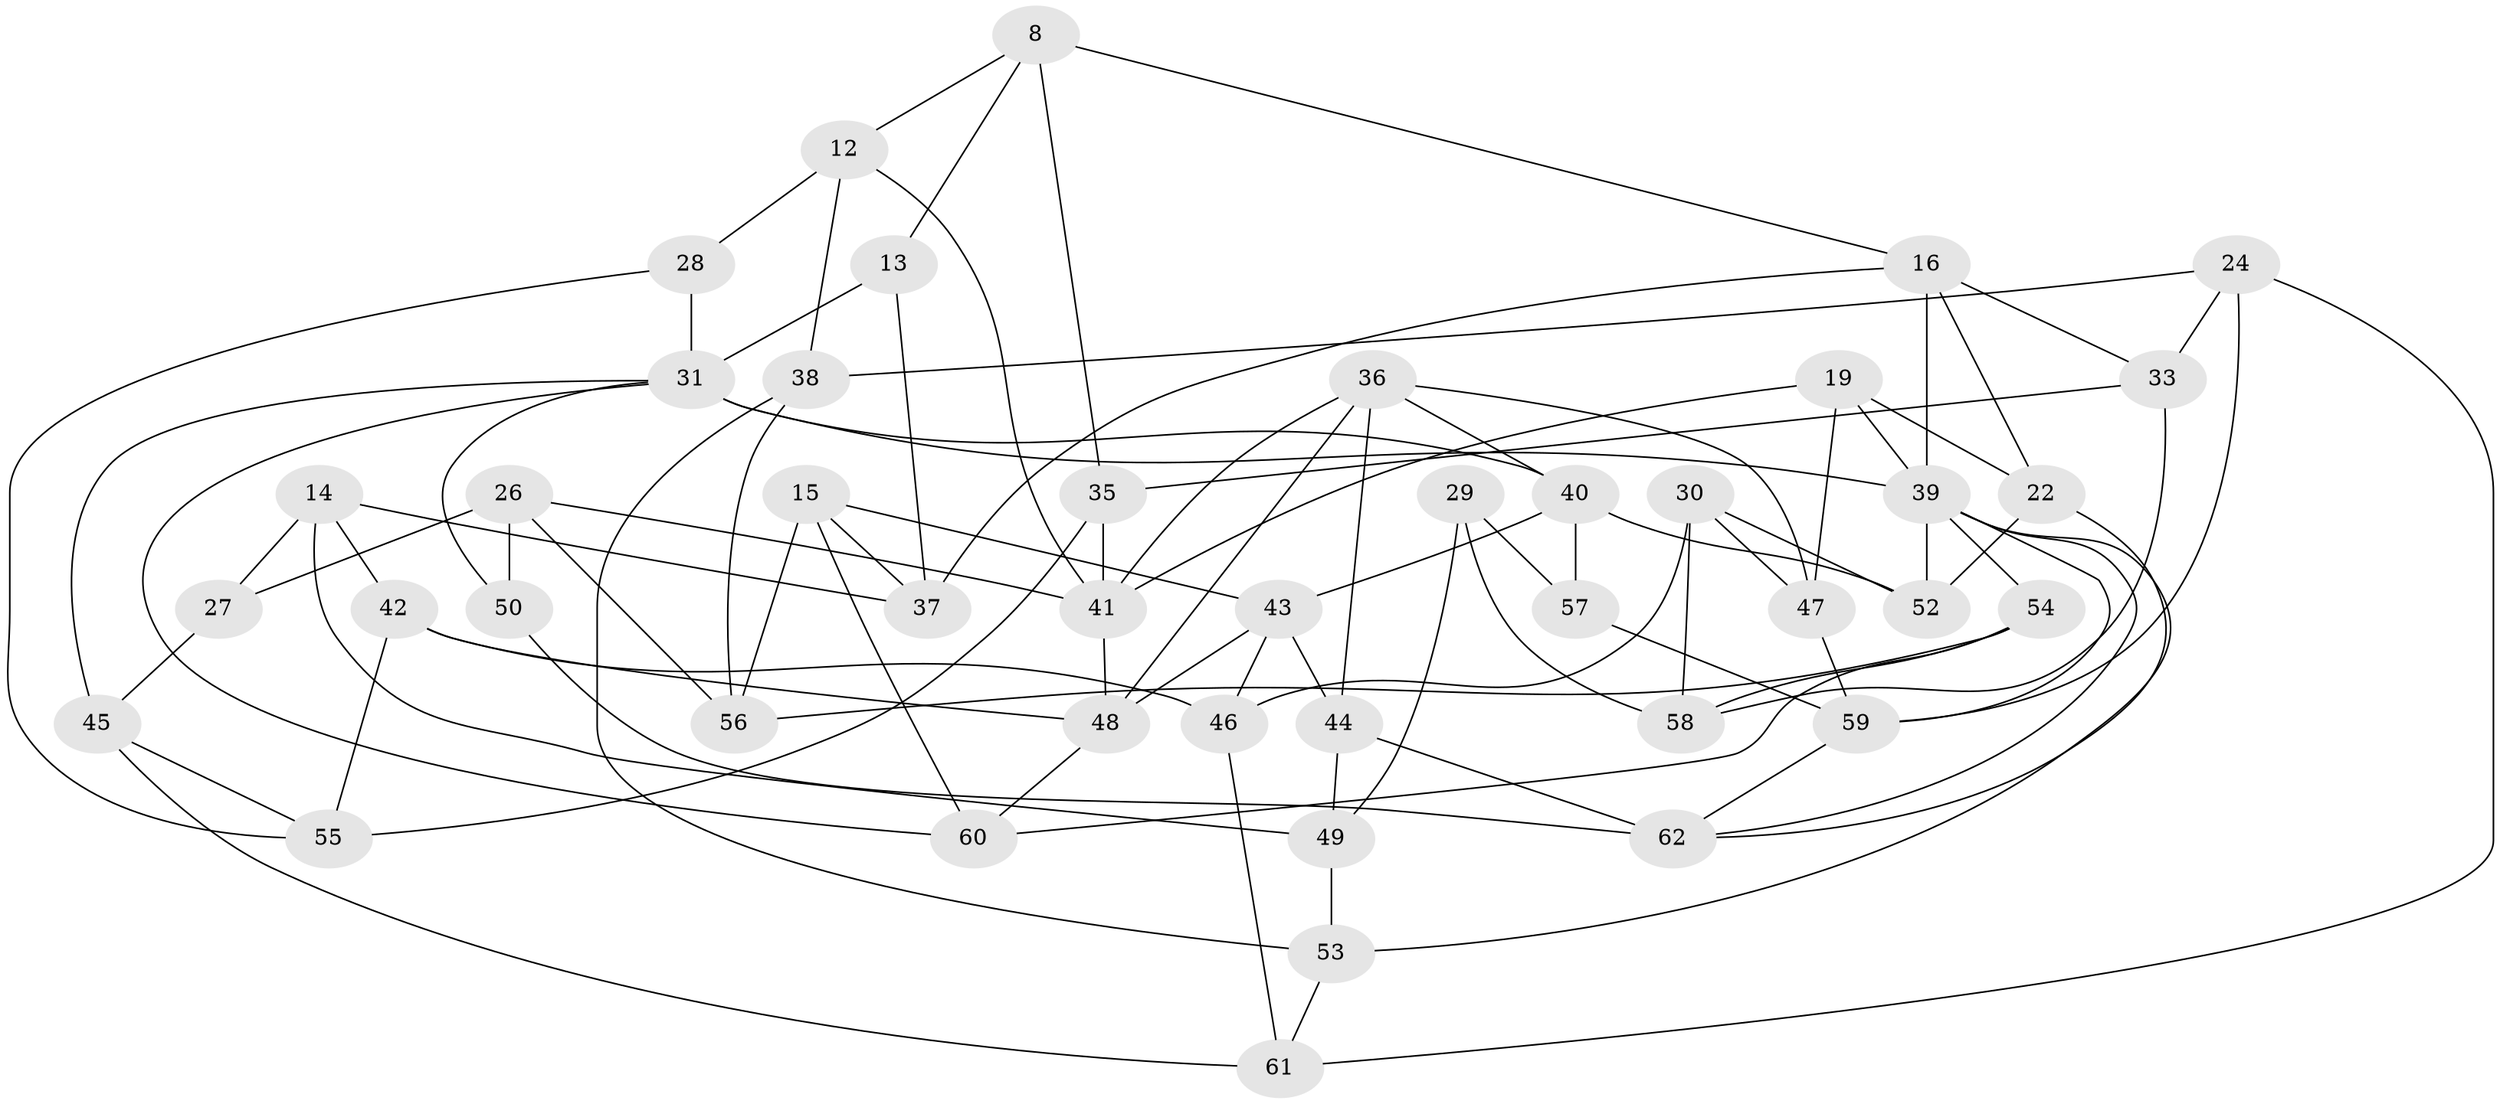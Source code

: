 // original degree distribution, {4: 1.0}
// Generated by graph-tools (version 1.1) at 2025/02/03/04/25 22:02:18]
// undirected, 43 vertices, 91 edges
graph export_dot {
graph [start="1"]
  node [color=gray90,style=filled];
  8;
  12;
  13;
  14;
  15;
  16 [super="+11"];
  19;
  22;
  24;
  26 [super="+25"];
  27;
  28;
  29;
  30;
  31 [super="+18+17"];
  33;
  35;
  36 [super="+21"];
  37;
  38;
  39 [super="+34"];
  40 [super="+23"];
  41 [super="+7"];
  42;
  43 [super="+20"];
  44 [super="+32"];
  45;
  46;
  47;
  48 [super="+6"];
  49;
  50;
  52;
  53;
  54;
  55;
  56;
  57 [super="+1"];
  58;
  59 [super="+51"];
  60;
  61;
  62 [super="+5"];
  8 -- 35;
  8 -- 13;
  8 -- 12;
  8 -- 16;
  12 -- 38;
  12 -- 28;
  12 -- 41;
  13 -- 31 [weight=2];
  13 -- 37;
  14 -- 37;
  14 -- 49;
  14 -- 27;
  14 -- 42;
  15 -- 56;
  15 -- 37;
  15 -- 60;
  15 -- 43;
  16 -- 22;
  16 -- 37;
  16 -- 39 [weight=2];
  16 -- 33;
  19 -- 41;
  19 -- 47;
  19 -- 22;
  19 -- 39;
  22 -- 52;
  22 -- 62;
  24 -- 59;
  24 -- 61;
  24 -- 38;
  24 -- 33;
  26 -- 50 [weight=2];
  26 -- 27 [weight=2];
  26 -- 56;
  26 -- 41;
  27 -- 45;
  28 -- 55;
  28 -- 31 [weight=2];
  29 -- 49;
  29 -- 58;
  29 -- 57 [weight=2];
  30 -- 58;
  30 -- 46;
  30 -- 52;
  30 -- 47;
  31 -- 60;
  31 -- 39 [weight=4];
  31 -- 40;
  31 -- 45;
  31 -- 50;
  33 -- 35;
  33 -- 58;
  35 -- 41;
  35 -- 55;
  36 -- 40;
  36 -- 44 [weight=2];
  36 -- 47;
  36 -- 48;
  36 -- 41;
  38 -- 53;
  38 -- 56;
  39 -- 53;
  39 -- 52;
  39 -- 54;
  39 -- 59;
  39 -- 62;
  40 -- 57 [weight=2];
  40 -- 52;
  40 -- 43;
  41 -- 48;
  42 -- 46;
  42 -- 55;
  42 -- 48;
  43 -- 48 [weight=2];
  43 -- 46;
  43 -- 44;
  44 -- 62 [weight=2];
  44 -- 49;
  45 -- 55;
  45 -- 61;
  46 -- 61;
  47 -- 59;
  48 -- 60;
  49 -- 53;
  50 -- 62;
  53 -- 61;
  54 -- 56;
  54 -- 60;
  54 -- 58;
  57 -- 59 [weight=2];
  59 -- 62;
}
